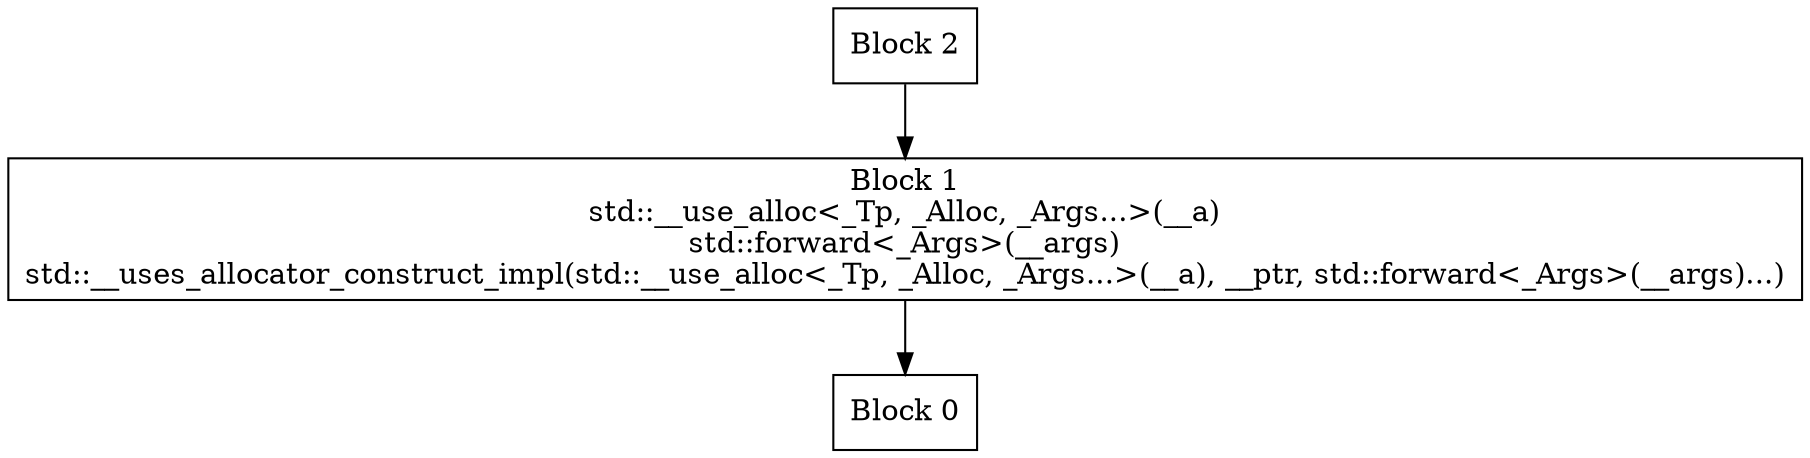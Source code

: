digraph CFG {
  node [shape=box];
  0 [label="Block 0\n"];
  1 [label="Block 1\nstd::__use_alloc<_Tp, _Alloc, _Args...>(__a)\nstd::forward<_Args>(__args)\nstd::__uses_allocator_construct_impl(std::__use_alloc<_Tp, _Alloc, _Args...>(__a), __ptr, std::forward<_Args>(__args)...)\n"];
  2 [label="Block 2\n"];
  1 -> 0;
  2 -> 1;
}
